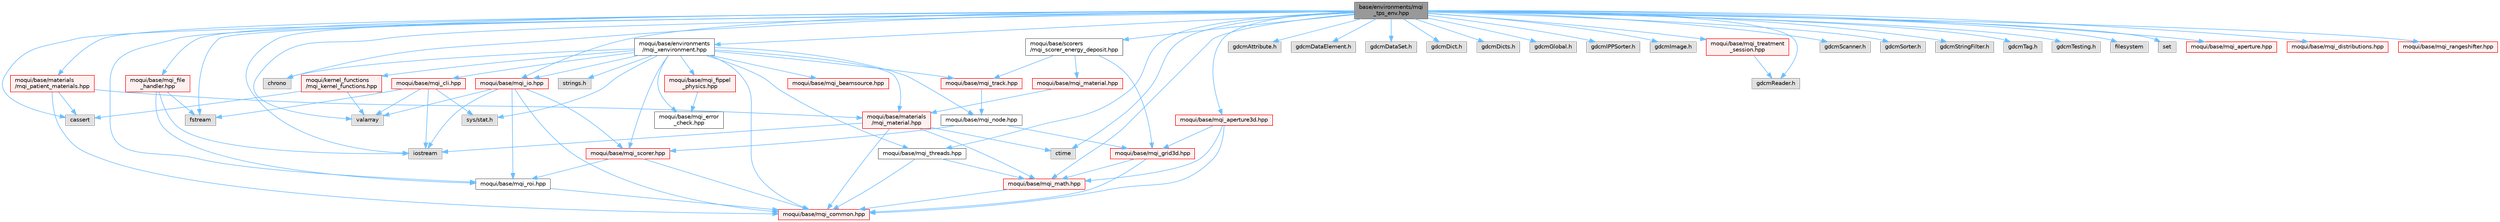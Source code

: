 digraph "base/environments/mqi_tps_env.hpp"
{
 // LATEX_PDF_SIZE
  bgcolor="transparent";
  edge [fontname=Helvetica,fontsize=10,labelfontname=Helvetica,labelfontsize=10];
  node [fontname=Helvetica,fontsize=10,shape=box,height=0.2,width=0.4];
  Node1 [id="Node000001",label="base/environments/mqi\l_tps_env.hpp",height=0.2,width=0.4,color="gray40", fillcolor="grey60", style="filled", fontcolor="black",tooltip=" "];
  Node1 -> Node2 [id="edge1_Node000001_Node000002",color="steelblue1",style="solid",tooltip=" "];
  Node2 [id="Node000002",label="moqui/base/environments\l/mqi_xenvironment.hpp",height=0.2,width=0.4,color="grey40", fillcolor="white", style="filled",URL="$mqi__xenvironment_8hpp.html",tooltip="This file defines the x_environment class, a virtual base class for creating Monte Carlo simulation e..."];
  Node2 -> Node3 [id="edge2_Node000002_Node000003",color="steelblue1",style="solid",tooltip=" "];
  Node3 [id="Node000003",label="chrono",height=0.2,width=0.4,color="grey60", fillcolor="#E0E0E0", style="filled",tooltip=" "];
  Node2 -> Node4 [id="edge3_Node000002_Node000004",color="steelblue1",style="solid",tooltip=" "];
  Node4 [id="Node000004",label="strings.h",height=0.2,width=0.4,color="grey60", fillcolor="#E0E0E0", style="filled",tooltip=" "];
  Node2 -> Node5 [id="edge4_Node000002_Node000005",color="steelblue1",style="solid",tooltip=" "];
  Node5 [id="Node000005",label="sys/stat.h",height=0.2,width=0.4,color="grey60", fillcolor="#E0E0E0", style="filled",tooltip=" "];
  Node2 -> Node6 [id="edge5_Node000002_Node000006",color="steelblue1",style="solid",tooltip=" "];
  Node6 [id="Node000006",label="moqui/base/mqi_common.hpp",height=0.2,width=0.4,color="red", fillcolor="#FFF0F0", style="filled",URL="$mqi__common_8hpp.html",tooltip="A header file containing common definitions, macros, and type aliases for the project."];
  Node2 -> Node10 [id="edge6_Node000002_Node000010",color="steelblue1",style="solid",tooltip=" "];
  Node10 [id="Node000010",label="moqui/base/mqi_node.hpp",height=0.2,width=0.4,color="grey40", fillcolor="white", style="filled",URL="$mqi__node_8hpp.html",tooltip="Defines the node structure for the geometry hierarchy (scene graph)."];
  Node10 -> Node11 [id="edge7_Node000010_Node000011",color="steelblue1",style="solid",tooltip=" "];
  Node11 [id="Node000011",label="moqui/base/mqi_grid3d.hpp",height=0.2,width=0.4,color="red", fillcolor="#FFF0F0", style="filled",URL="$mqi__grid3d_8hpp.html",tooltip="Defines a generic 3D rectilinear grid for Monte Carlo transport simulations."];
  Node11 -> Node6 [id="edge8_Node000011_Node000006",color="steelblue1",style="solid",tooltip=" "];
  Node11 -> Node21 [id="edge9_Node000011_Node000021",color="steelblue1",style="solid",tooltip=" "];
  Node21 [id="Node000021",label="moqui/base/mqi_math.hpp",height=0.2,width=0.4,color="red", fillcolor="#FFF0F0", style="filled",URL="$mqi__math_8hpp.html",tooltip="Defines mathematical constants and functions for both CPU and CUDA execution."];
  Node21 -> Node6 [id="edge10_Node000021_Node000006",color="steelblue1",style="solid",tooltip=" "];
  Node10 -> Node24 [id="edge11_Node000010_Node000024",color="steelblue1",style="solid",tooltip=" "];
  Node24 [id="Node000024",label="moqui/base/mqi_scorer.hpp",height=0.2,width=0.4,color="red", fillcolor="#FFF0F0", style="filled",URL="$mqi__scorer_8hpp.html",tooltip=" "];
  Node24 -> Node6 [id="edge12_Node000024_Node000006",color="steelblue1",style="solid",tooltip=" "];
  Node24 -> Node27 [id="edge13_Node000024_Node000027",color="steelblue1",style="solid",tooltip=" "];
  Node27 [id="Node000027",label="moqui/base/mqi_roi.hpp",height=0.2,width=0.4,color="grey40", fillcolor="white", style="filled",URL="$mqi__roi_8hpp.html",tooltip=" "];
  Node27 -> Node6 [id="edge14_Node000027_Node000006",color="steelblue1",style="solid",tooltip=" "];
  Node2 -> Node28 [id="edge15_Node000002_Node000028",color="steelblue1",style="solid",tooltip=" "];
  Node28 [id="Node000028",label="moqui/base/materials\l/mqi_material.hpp",height=0.2,width=0.4,color="red", fillcolor="#FFF0F0", style="filled",URL="$materials_2mqi__material_8hpp.html",tooltip="This file defines the base class for materials and specific material implementations."];
  Node28 -> Node6 [id="edge16_Node000028_Node000006",color="steelblue1",style="solid",tooltip=" "];
  Node28 -> Node21 [id="edge17_Node000028_Node000021",color="steelblue1",style="solid",tooltip=" "];
  Node28 -> Node32 [id="edge18_Node000028_Node000032",color="steelblue1",style="solid",tooltip=" "];
  Node32 [id="Node000032",label="ctime",height=0.2,width=0.4,color="grey60", fillcolor="#E0E0E0", style="filled",tooltip=" "];
  Node28 -> Node16 [id="edge19_Node000028_Node000016",color="steelblue1",style="solid",tooltip=" "];
  Node16 [id="Node000016",label="iostream",height=0.2,width=0.4,color="grey60", fillcolor="#E0E0E0", style="filled",tooltip=" "];
  Node2 -> Node34 [id="edge20_Node000002_Node000034",color="steelblue1",style="solid",tooltip=" "];
  Node34 [id="Node000034",label="moqui/base/mqi_beamsource.hpp",height=0.2,width=0.4,color="red", fillcolor="#FFF0F0", style="filled",URL="$mqi__beamsource_8hpp.html",tooltip="Defines a source of particles for simulation, composed of multiple beamlets."];
  Node2 -> Node47 [id="edge21_Node000002_Node000047",color="steelblue1",style="solid",tooltip=" "];
  Node47 [id="Node000047",label="moqui/base/mqi_cli.hpp",height=0.2,width=0.4,color="red", fillcolor="#FFF0F0", style="filled",URL="$mqi__cli_8hpp.html",tooltip="Defines a command-line interface (CLI) helper class."];
  Node47 -> Node14 [id="edge22_Node000047_Node000014",color="steelblue1",style="solid",tooltip=" "];
  Node14 [id="Node000014",label="fstream",height=0.2,width=0.4,color="grey60", fillcolor="#E0E0E0", style="filled",tooltip=" "];
  Node47 -> Node16 [id="edge23_Node000047_Node000016",color="steelblue1",style="solid",tooltip=" "];
  Node47 -> Node50 [id="edge24_Node000047_Node000050",color="steelblue1",style="solid",tooltip=" "];
  Node50 [id="Node000050",label="valarray",height=0.2,width=0.4,color="grey60", fillcolor="#E0E0E0", style="filled",tooltip=" "];
  Node47 -> Node5 [id="edge25_Node000047_Node000005",color="steelblue1",style="solid",tooltip=" "];
  Node2 -> Node55 [id="edge26_Node000002_Node000055",color="steelblue1",style="solid",tooltip=" "];
  Node55 [id="Node000055",label="moqui/base/mqi_error\l_check.hpp",height=0.2,width=0.4,color="grey40", fillcolor="white", style="filled",URL="$mqi__error__check_8hpp.html",tooltip="Defines error-checking utilities for CUDA operations."];
  Node2 -> Node56 [id="edge27_Node000002_Node000056",color="steelblue1",style="solid",tooltip=" "];
  Node56 [id="Node000056",label="moqui/base/mqi_fippel\l_physics.hpp",height=0.2,width=0.4,color="red", fillcolor="#FFF0F0", style="filled",URL="$mqi__fippel__physics_8hpp.html",tooltip="Implements a \"physics list\" for proton transport based on the Fippel model."];
  Node56 -> Node55 [id="edge28_Node000056_Node000055",color="steelblue1",style="solid",tooltip=" "];
  Node2 -> Node67 [id="edge29_Node000002_Node000067",color="steelblue1",style="solid",tooltip=" "];
  Node67 [id="Node000067",label="moqui/base/mqi_io.hpp",height=0.2,width=0.4,color="red", fillcolor="#FFF0F0", style="filled",URL="$mqi__io_8hpp.html",tooltip="Defines a collection of functions for saving simulation data to various file formats."];
  Node67 -> Node16 [id="edge30_Node000067_Node000016",color="steelblue1",style="solid",tooltip=" "];
  Node67 -> Node50 [id="edge31_Node000067_Node000050",color="steelblue1",style="solid",tooltip=" "];
  Node67 -> Node6 [id="edge32_Node000067_Node000006",color="steelblue1",style="solid",tooltip=" "];
  Node67 -> Node27 [id="edge33_Node000067_Node000027",color="steelblue1",style="solid",tooltip=" "];
  Node67 -> Node24 [id="edge34_Node000067_Node000024",color="steelblue1",style="solid",tooltip=" "];
  Node2 -> Node24 [id="edge35_Node000002_Node000024",color="steelblue1",style="solid",tooltip=" "];
  Node2 -> Node73 [id="edge36_Node000002_Node000073",color="steelblue1",style="solid",tooltip=" "];
  Node73 [id="Node000073",label="moqui/base/mqi_threads.hpp",height=0.2,width=0.4,color="grey40", fillcolor="white", style="filled",URL="$mqi__threads_8hpp.html",tooltip=" "];
  Node73 -> Node6 [id="edge37_Node000073_Node000006",color="steelblue1",style="solid",tooltip=" "];
  Node73 -> Node21 [id="edge38_Node000073_Node000021",color="steelblue1",style="solid",tooltip=" "];
  Node2 -> Node61 [id="edge39_Node000002_Node000061",color="steelblue1",style="solid",tooltip=" "];
  Node61 [id="Node000061",label="moqui/base/mqi_track.hpp",height=0.2,width=0.4,color="red", fillcolor="#FFF0F0", style="filled",URL="$mqi__track_8hpp.html",tooltip=" "];
  Node61 -> Node10 [id="edge40_Node000061_Node000010",color="steelblue1",style="solid",tooltip=" "];
  Node2 -> Node74 [id="edge41_Node000002_Node000074",color="steelblue1",style="solid",tooltip=" "];
  Node74 [id="Node000074",label="moqui/kernel_functions\l/mqi_kernel_functions.hpp",height=0.2,width=0.4,color="red", fillcolor="#FFF0F0", style="filled",URL="$mqi__kernel__functions_8hpp.html",tooltip="A convenience header that includes all CUDA kernel-related functions for the Moqui simulation engine."];
  Node74 -> Node20 [id="edge42_Node000074_Node000020",color="steelblue1",style="solid",tooltip=" "];
  Node20 [id="Node000020",label="cassert",height=0.2,width=0.4,color="grey60", fillcolor="#E0E0E0", style="filled",tooltip=" "];
  Node74 -> Node50 [id="edge43_Node000074_Node000050",color="steelblue1",style="solid",tooltip=" "];
  Node1 -> Node81 [id="edge44_Node000001_Node000081",color="steelblue1",style="solid",tooltip=" "];
  Node81 [id="Node000081",label="moqui/base/scorers\l/mqi_scorer_energy_deposit.hpp",height=0.2,width=0.4,color="grey40", fillcolor="white", style="filled",URL="$mqi__scorer__energy__deposit_8hpp.html",tooltip="Defines functions for \"scoring\" (calculating) physics quantities like dose and LET."];
  Node81 -> Node11 [id="edge45_Node000081_Node000011",color="steelblue1",style="solid",tooltip=" "];
  Node81 -> Node59 [id="edge46_Node000081_Node000059",color="steelblue1",style="solid",tooltip=" "];
  Node59 [id="Node000059",label="moqui/base/mqi_material.hpp",height=0.2,width=0.4,color="red", fillcolor="#FFF0F0", style="filled",URL="$mqi__material_8hpp.html",tooltip="Includes the necessary headers for material definitions."];
  Node59 -> Node28 [id="edge47_Node000059_Node000028",color="steelblue1",style="solid",tooltip=" "];
  Node81 -> Node61 [id="edge48_Node000081_Node000061",color="steelblue1",style="solid",tooltip=" "];
  Node1 -> Node82 [id="edge49_Node000001_Node000082",color="steelblue1",style="solid",tooltip=" "];
  Node82 [id="Node000082",label="gdcmAttribute.h",height=0.2,width=0.4,color="grey60", fillcolor="#E0E0E0", style="filled",tooltip=" "];
  Node1 -> Node83 [id="edge50_Node000001_Node000083",color="steelblue1",style="solid",tooltip=" "];
  Node83 [id="Node000083",label="gdcmDataElement.h",height=0.2,width=0.4,color="grey60", fillcolor="#E0E0E0", style="filled",tooltip=" "];
  Node1 -> Node84 [id="edge51_Node000001_Node000084",color="steelblue1",style="solid",tooltip=" "];
  Node84 [id="Node000084",label="gdcmDataSet.h",height=0.2,width=0.4,color="grey60", fillcolor="#E0E0E0", style="filled",tooltip=" "];
  Node1 -> Node85 [id="edge52_Node000001_Node000085",color="steelblue1",style="solid",tooltip=" "];
  Node85 [id="Node000085",label="gdcmDict.h",height=0.2,width=0.4,color="grey60", fillcolor="#E0E0E0", style="filled",tooltip=" "];
  Node1 -> Node86 [id="edge53_Node000001_Node000086",color="steelblue1",style="solid",tooltip=" "];
  Node86 [id="Node000086",label="gdcmDicts.h",height=0.2,width=0.4,color="grey60", fillcolor="#E0E0E0", style="filled",tooltip=" "];
  Node1 -> Node87 [id="edge54_Node000001_Node000087",color="steelblue1",style="solid",tooltip=" "];
  Node87 [id="Node000087",label="gdcmGlobal.h",height=0.2,width=0.4,color="grey60", fillcolor="#E0E0E0", style="filled",tooltip=" "];
  Node1 -> Node88 [id="edge55_Node000001_Node000088",color="steelblue1",style="solid",tooltip=" "];
  Node88 [id="Node000088",label="gdcmIPPSorter.h",height=0.2,width=0.4,color="grey60", fillcolor="#E0E0E0", style="filled",tooltip=" "];
  Node1 -> Node89 [id="edge56_Node000001_Node000089",color="steelblue1",style="solid",tooltip=" "];
  Node89 [id="Node000089",label="gdcmImage.h",height=0.2,width=0.4,color="grey60", fillcolor="#E0E0E0", style="filled",tooltip=" "];
  Node1 -> Node90 [id="edge57_Node000001_Node000090",color="steelblue1",style="solid",tooltip=" "];
  Node90 [id="Node000090",label="gdcmReader.h",height=0.2,width=0.4,color="grey60", fillcolor="#E0E0E0", style="filled",tooltip=" "];
  Node1 -> Node91 [id="edge58_Node000001_Node000091",color="steelblue1",style="solid",tooltip=" "];
  Node91 [id="Node000091",label="gdcmScanner.h",height=0.2,width=0.4,color="grey60", fillcolor="#E0E0E0", style="filled",tooltip=" "];
  Node1 -> Node92 [id="edge59_Node000001_Node000092",color="steelblue1",style="solid",tooltip=" "];
  Node92 [id="Node000092",label="gdcmSorter.h",height=0.2,width=0.4,color="grey60", fillcolor="#E0E0E0", style="filled",tooltip=" "];
  Node1 -> Node93 [id="edge60_Node000001_Node000093",color="steelblue1",style="solid",tooltip=" "];
  Node93 [id="Node000093",label="gdcmStringFilter.h",height=0.2,width=0.4,color="grey60", fillcolor="#E0E0E0", style="filled",tooltip=" "];
  Node1 -> Node94 [id="edge61_Node000001_Node000094",color="steelblue1",style="solid",tooltip=" "];
  Node94 [id="Node000094",label="gdcmTag.h",height=0.2,width=0.4,color="grey60", fillcolor="#E0E0E0", style="filled",tooltip=" "];
  Node1 -> Node95 [id="edge62_Node000001_Node000095",color="steelblue1",style="solid",tooltip=" "];
  Node95 [id="Node000095",label="gdcmTesting.h",height=0.2,width=0.4,color="grey60", fillcolor="#E0E0E0", style="filled",tooltip=" "];
  Node1 -> Node20 [id="edge63_Node000001_Node000020",color="steelblue1",style="solid",tooltip=" "];
  Node1 -> Node3 [id="edge64_Node000001_Node000003",color="steelblue1",style="solid",tooltip=" "];
  Node1 -> Node32 [id="edge65_Node000001_Node000032",color="steelblue1",style="solid",tooltip=" "];
  Node1 -> Node14 [id="edge66_Node000001_Node000014",color="steelblue1",style="solid",tooltip=" "];
  Node1 -> Node16 [id="edge67_Node000001_Node000016",color="steelblue1",style="solid",tooltip=" "];
  Node1 -> Node96 [id="edge68_Node000001_Node000096",color="steelblue1",style="solid",tooltip=" "];
  Node96 [id="Node000096",label="filesystem",height=0.2,width=0.4,color="grey60", fillcolor="#E0E0E0", style="filled",tooltip=" "];
  Node1 -> Node97 [id="edge69_Node000001_Node000097",color="steelblue1",style="solid",tooltip=" "];
  Node97 [id="Node000097",label="set",height=0.2,width=0.4,color="grey60", fillcolor="#E0E0E0", style="filled",tooltip=" "];
  Node1 -> Node98 [id="edge70_Node000001_Node000098",color="steelblue1",style="solid",tooltip=" "];
  Node98 [id="Node000098",label="moqui/base/materials\l/mqi_patient_materials.hpp",height=0.2,width=0.4,color="red", fillcolor="#FFF0F0", style="filled",URL="$mqi__patient__materials_8hpp.html",tooltip="Defines the mqi::patient_material_t class for converting Hounsfield Units (HU) to material properties..."];
  Node98 -> Node20 [id="edge71_Node000098_Node000020",color="steelblue1",style="solid",tooltip=" "];
  Node98 -> Node28 [id="edge72_Node000098_Node000028",color="steelblue1",style="solid",tooltip=" "];
  Node98 -> Node6 [id="edge73_Node000098_Node000006",color="steelblue1",style="solid",tooltip=" "];
  Node1 -> Node99 [id="edge74_Node000001_Node000099",color="steelblue1",style="solid",tooltip=" "];
  Node99 [id="Node000099",label="moqui/base/mqi_aperture.hpp",height=0.2,width=0.4,color="red", fillcolor="#FFF0F0", style="filled",URL="$mqi__aperture_8hpp.html",tooltip="Geometry model for an aperture."];
  Node1 -> Node101 [id="edge75_Node000001_Node000101",color="steelblue1",style="solid",tooltip=" "];
  Node101 [id="Node000101",label="moqui/base/mqi_aperture3d.hpp",height=0.2,width=0.4,color="red", fillcolor="#FFF0F0", style="filled",URL="$mqi__aperture3d_8hpp.html",tooltip="3D rectilinear grid geometry for Monte Carlo transport through an aperture."];
  Node101 -> Node6 [id="edge76_Node000101_Node000006",color="steelblue1",style="solid",tooltip=" "];
  Node101 -> Node11 [id="edge77_Node000101_Node000011",color="steelblue1",style="solid",tooltip=" "];
  Node101 -> Node21 [id="edge78_Node000101_Node000021",color="steelblue1",style="solid",tooltip=" "];
  Node1 -> Node37 [id="edge79_Node000001_Node000037",color="steelblue1",style="solid",tooltip=" "];
  Node37 [id="Node000037",label="moqui/base/mqi_distributions.hpp",height=0.2,width=0.4,color="red", fillcolor="#FFF0F0", style="filled",URL="$mqi__distributions_8hpp.html",tooltip="A meta-header that includes all particle distribution function headers."];
  Node1 -> Node102 [id="edge80_Node000001_Node000102",color="steelblue1",style="solid",tooltip=" "];
  Node102 [id="Node000102",label="moqui/base/mqi_file\l_handler.hpp",height=0.2,width=0.4,color="red", fillcolor="#FFF0F0", style="filled",URL="$mqi__file__handler_8hpp.html",tooltip="Defines classes for file handling, such as reading mask files and parsing configuration files."];
  Node102 -> Node14 [id="edge81_Node000102_Node000014",color="steelblue1",style="solid",tooltip=" "];
  Node102 -> Node16 [id="edge82_Node000102_Node000016",color="steelblue1",style="solid",tooltip=" "];
  Node102 -> Node27 [id="edge83_Node000102_Node000027",color="steelblue1",style="solid",tooltip=" "];
  Node1 -> Node67 [id="edge84_Node000001_Node000067",color="steelblue1",style="solid",tooltip=" "];
  Node1 -> Node21 [id="edge85_Node000001_Node000021",color="steelblue1",style="solid",tooltip=" "];
  Node1 -> Node112 [id="edge86_Node000001_Node000112",color="steelblue1",style="solid",tooltip=" "];
  Node112 [id="Node000112",label="moqui/base/mqi_rangeshifter.hpp",height=0.2,width=0.4,color="red", fillcolor="#FFF0F0", style="filled",URL="$mqi__rangeshifter_8hpp.html",tooltip="Defines a range shifter, a geometric component used to modify the depth of a radiation beam."];
  Node1 -> Node27 [id="edge87_Node000001_Node000027",color="steelblue1",style="solid",tooltip=" "];
  Node1 -> Node73 [id="edge88_Node000001_Node000073",color="steelblue1",style="solid",tooltip=" "];
  Node1 -> Node113 [id="edge89_Node000001_Node000113",color="steelblue1",style="solid",tooltip=" "];
  Node113 [id="Node000113",label="moqui/base/mqi_treatment\l_session.hpp",height=0.2,width=0.4,color="red", fillcolor="#FFF0F0", style="filled",URL="$mqi__treatment__session_8hpp.html",tooltip=" "];
  Node113 -> Node90 [id="edge90_Node000113_Node000090",color="steelblue1",style="solid",tooltip=" "];
  Node1 -> Node50 [id="edge91_Node000001_Node000050",color="steelblue1",style="solid",tooltip=" "];
}
